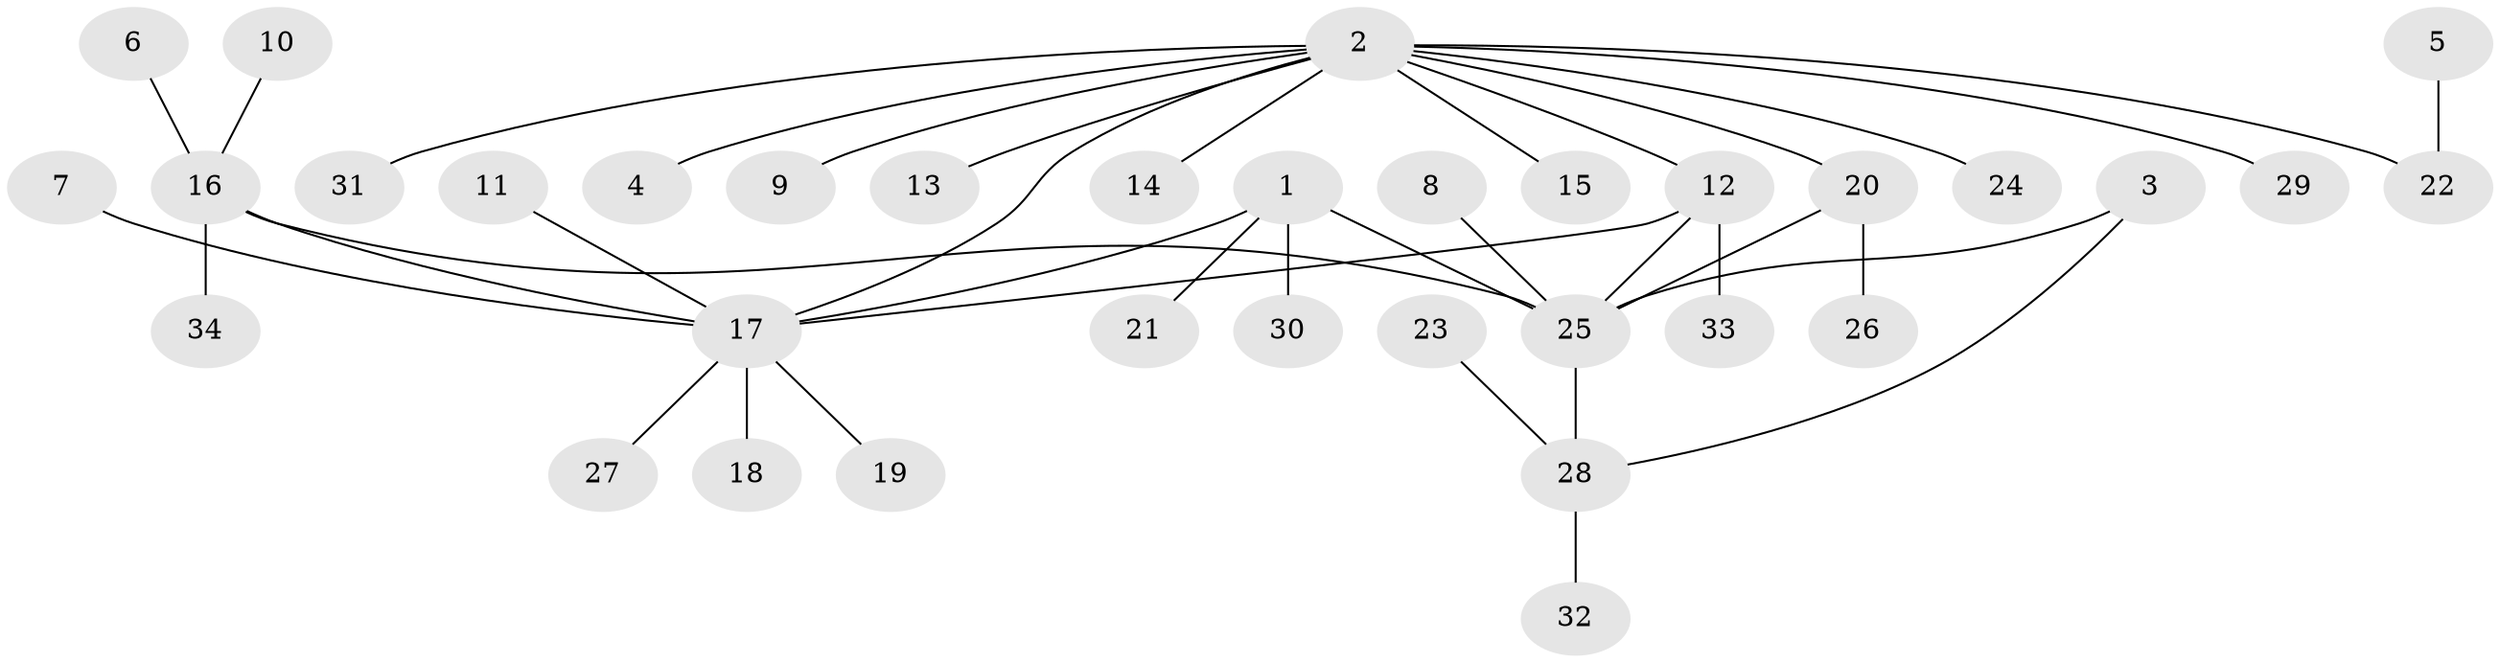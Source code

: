 // original degree distribution, {3: 0.140625, 11: 0.015625, 10: 0.015625, 4: 0.046875, 9: 0.015625, 2: 0.25, 1: 0.5, 5: 0.015625}
// Generated by graph-tools (version 1.1) at 2025/26/03/09/25 03:26:06]
// undirected, 34 vertices, 38 edges
graph export_dot {
graph [start="1"]
  node [color=gray90,style=filled];
  1;
  2;
  3;
  4;
  5;
  6;
  7;
  8;
  9;
  10;
  11;
  12;
  13;
  14;
  15;
  16;
  17;
  18;
  19;
  20;
  21;
  22;
  23;
  24;
  25;
  26;
  27;
  28;
  29;
  30;
  31;
  32;
  33;
  34;
  1 -- 17 [weight=1.0];
  1 -- 21 [weight=1.0];
  1 -- 25 [weight=1.0];
  1 -- 30 [weight=1.0];
  2 -- 4 [weight=1.0];
  2 -- 9 [weight=1.0];
  2 -- 12 [weight=1.0];
  2 -- 13 [weight=1.0];
  2 -- 14 [weight=1.0];
  2 -- 15 [weight=1.0];
  2 -- 17 [weight=1.0];
  2 -- 20 [weight=1.0];
  2 -- 22 [weight=1.0];
  2 -- 24 [weight=1.0];
  2 -- 29 [weight=1.0];
  2 -- 31 [weight=1.0];
  3 -- 25 [weight=1.0];
  3 -- 28 [weight=1.0];
  5 -- 22 [weight=1.0];
  6 -- 16 [weight=1.0];
  7 -- 17 [weight=1.0];
  8 -- 25 [weight=1.0];
  10 -- 16 [weight=1.0];
  11 -- 17 [weight=1.0];
  12 -- 17 [weight=1.0];
  12 -- 25 [weight=1.0];
  12 -- 33 [weight=1.0];
  16 -- 17 [weight=1.0];
  16 -- 25 [weight=1.0];
  16 -- 34 [weight=1.0];
  17 -- 18 [weight=1.0];
  17 -- 19 [weight=1.0];
  17 -- 27 [weight=1.0];
  20 -- 25 [weight=1.0];
  20 -- 26 [weight=1.0];
  23 -- 28 [weight=1.0];
  25 -- 28 [weight=2.0];
  28 -- 32 [weight=1.0];
}
